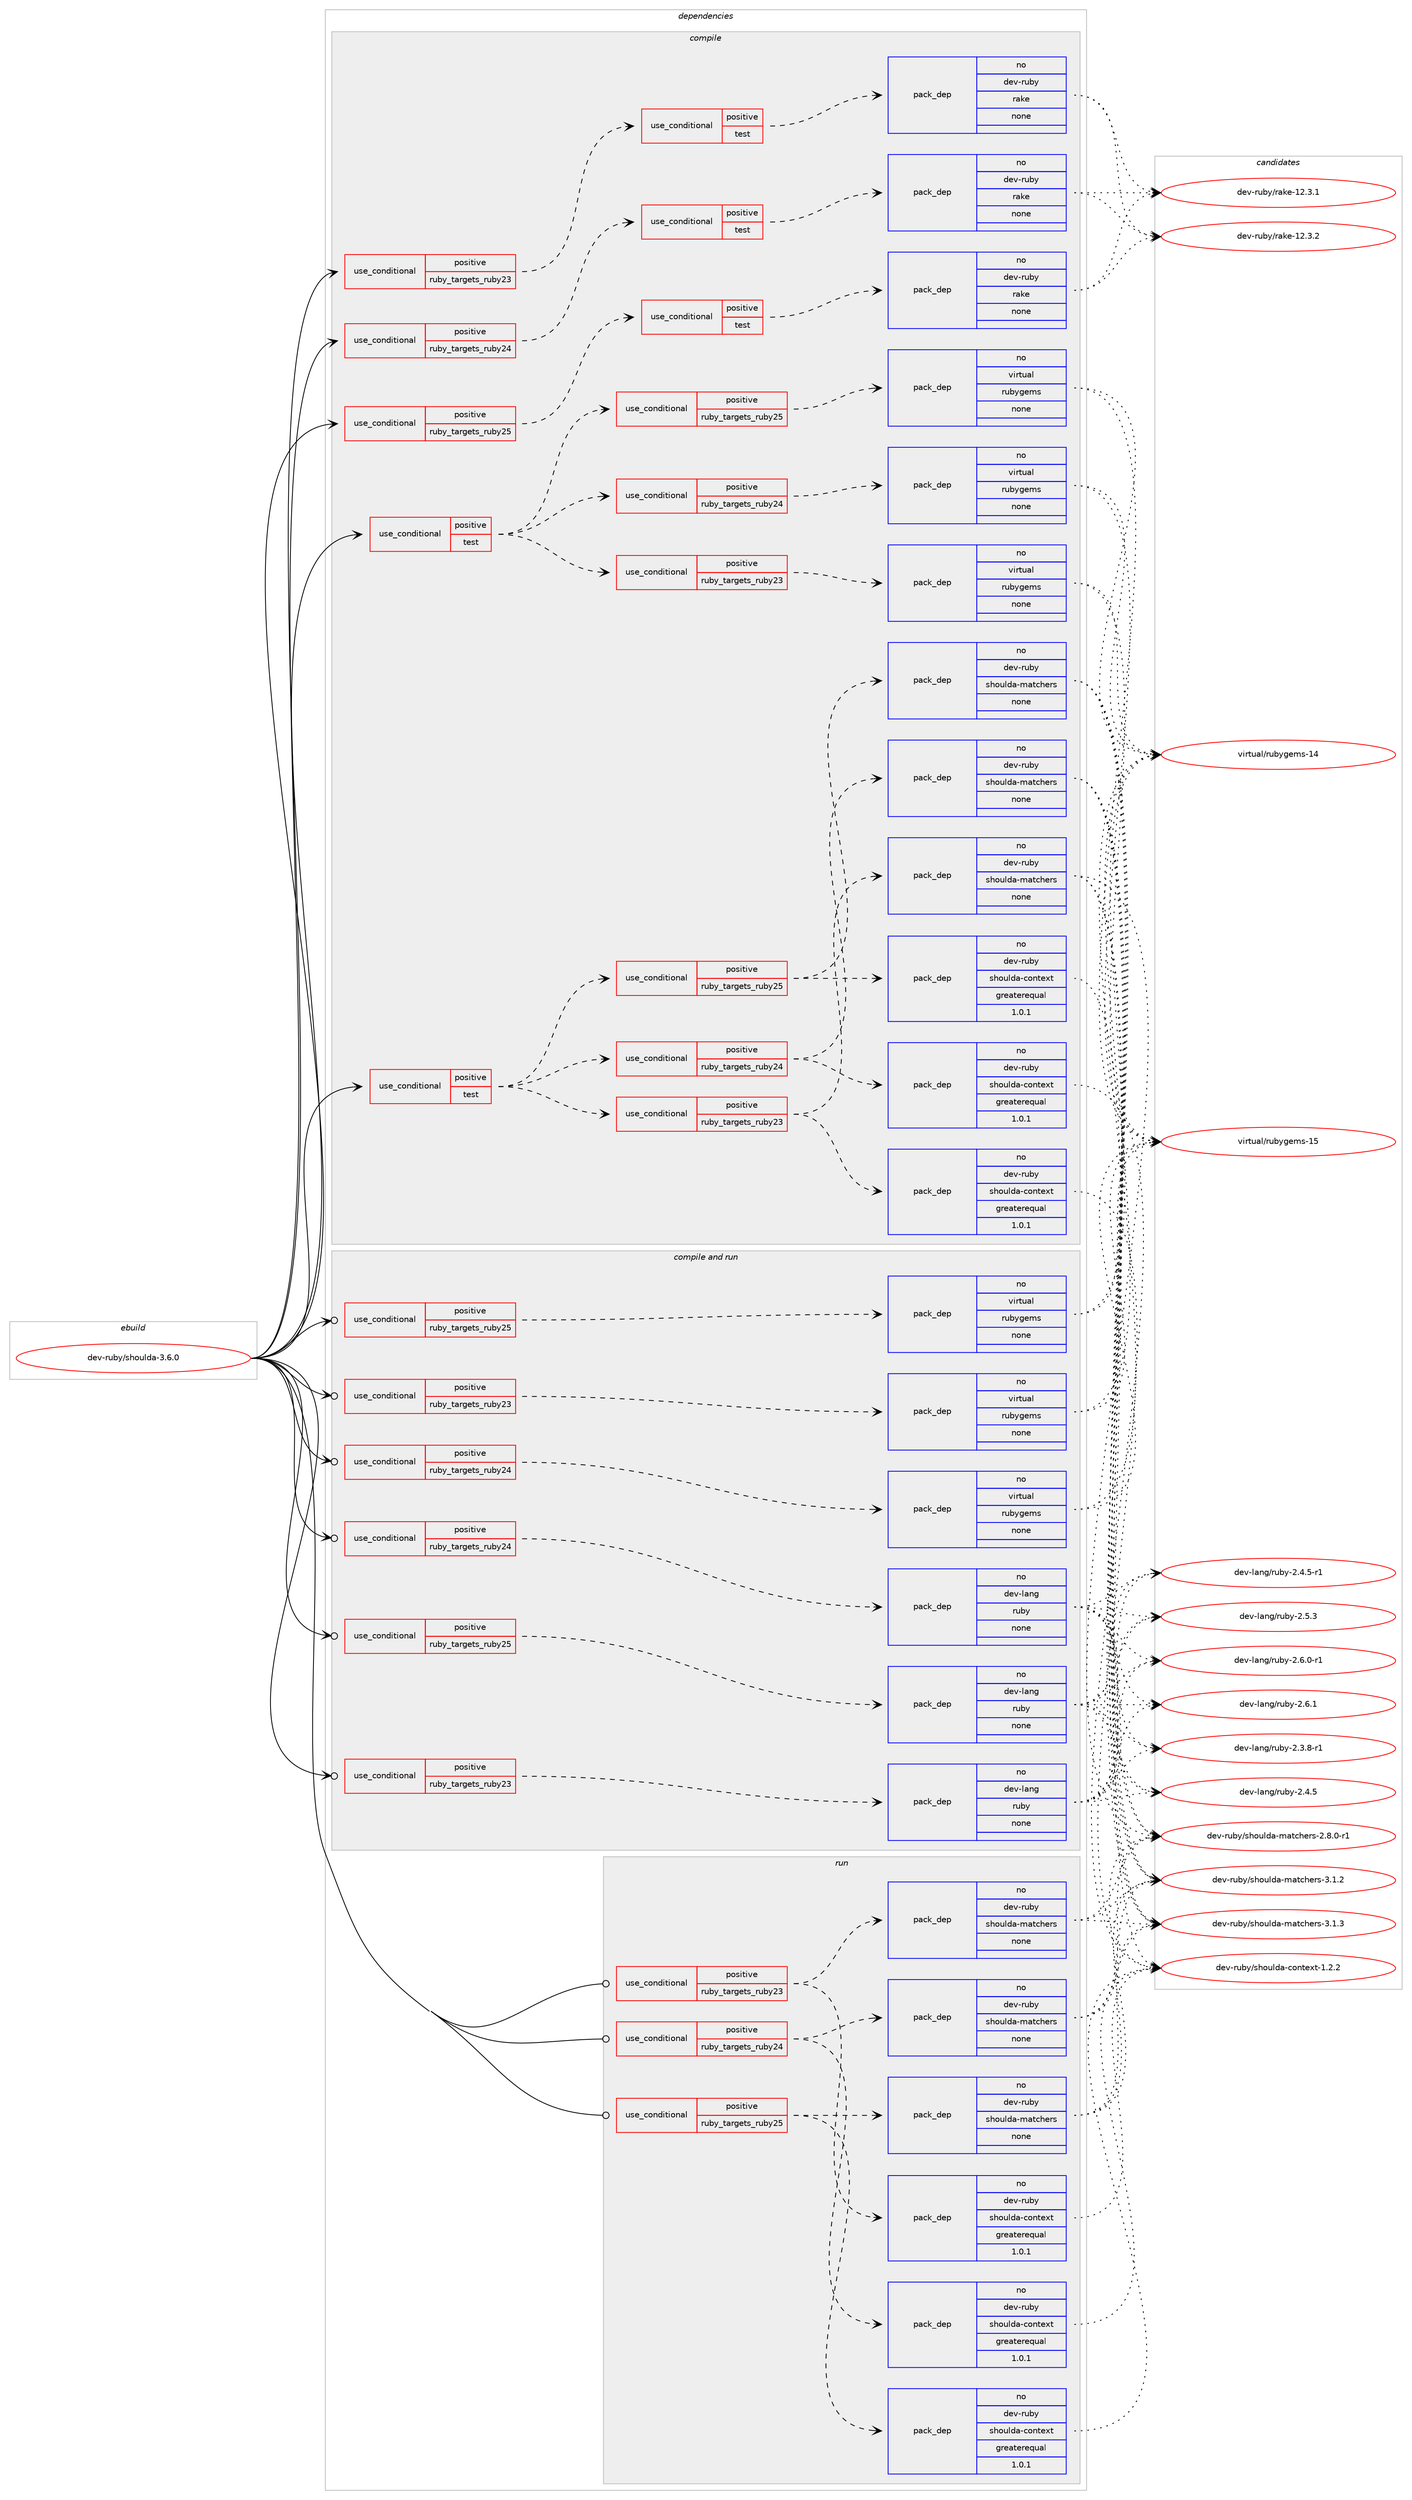 digraph prolog {

# *************
# Graph options
# *************

newrank=true;
concentrate=true;
compound=true;
graph [rankdir=LR,fontname=Helvetica,fontsize=10,ranksep=1.5];#, ranksep=2.5, nodesep=0.2];
edge  [arrowhead=vee];
node  [fontname=Helvetica,fontsize=10];

# **********
# The ebuild
# **********

subgraph cluster_leftcol {
color=gray;
rank=same;
label=<<i>ebuild</i>>;
id [label="dev-ruby/shoulda-3.6.0", color=red, width=4, href="../dev-ruby/shoulda-3.6.0.svg"];
}

# ****************
# The dependencies
# ****************

subgraph cluster_midcol {
color=gray;
label=<<i>dependencies</i>>;
subgraph cluster_compile {
fillcolor="#eeeeee";
style=filled;
label=<<i>compile</i>>;
subgraph cond417995 {
dependency1529028 [label=<<TABLE BORDER="0" CELLBORDER="1" CELLSPACING="0" CELLPADDING="4"><TR><TD ROWSPAN="3" CELLPADDING="10">use_conditional</TD></TR><TR><TD>positive</TD></TR><TR><TD>ruby_targets_ruby23</TD></TR></TABLE>>, shape=none, color=red];
subgraph cond417996 {
dependency1529029 [label=<<TABLE BORDER="0" CELLBORDER="1" CELLSPACING="0" CELLPADDING="4"><TR><TD ROWSPAN="3" CELLPADDING="10">use_conditional</TD></TR><TR><TD>positive</TD></TR><TR><TD>test</TD></TR></TABLE>>, shape=none, color=red];
subgraph pack1087526 {
dependency1529030 [label=<<TABLE BORDER="0" CELLBORDER="1" CELLSPACING="0" CELLPADDING="4" WIDTH="220"><TR><TD ROWSPAN="6" CELLPADDING="30">pack_dep</TD></TR><TR><TD WIDTH="110">no</TD></TR><TR><TD>dev-ruby</TD></TR><TR><TD>rake</TD></TR><TR><TD>none</TD></TR><TR><TD></TD></TR></TABLE>>, shape=none, color=blue];
}
dependency1529029:e -> dependency1529030:w [weight=20,style="dashed",arrowhead="vee"];
}
dependency1529028:e -> dependency1529029:w [weight=20,style="dashed",arrowhead="vee"];
}
id:e -> dependency1529028:w [weight=20,style="solid",arrowhead="vee"];
subgraph cond417997 {
dependency1529031 [label=<<TABLE BORDER="0" CELLBORDER="1" CELLSPACING="0" CELLPADDING="4"><TR><TD ROWSPAN="3" CELLPADDING="10">use_conditional</TD></TR><TR><TD>positive</TD></TR><TR><TD>ruby_targets_ruby24</TD></TR></TABLE>>, shape=none, color=red];
subgraph cond417998 {
dependency1529032 [label=<<TABLE BORDER="0" CELLBORDER="1" CELLSPACING="0" CELLPADDING="4"><TR><TD ROWSPAN="3" CELLPADDING="10">use_conditional</TD></TR><TR><TD>positive</TD></TR><TR><TD>test</TD></TR></TABLE>>, shape=none, color=red];
subgraph pack1087527 {
dependency1529033 [label=<<TABLE BORDER="0" CELLBORDER="1" CELLSPACING="0" CELLPADDING="4" WIDTH="220"><TR><TD ROWSPAN="6" CELLPADDING="30">pack_dep</TD></TR><TR><TD WIDTH="110">no</TD></TR><TR><TD>dev-ruby</TD></TR><TR><TD>rake</TD></TR><TR><TD>none</TD></TR><TR><TD></TD></TR></TABLE>>, shape=none, color=blue];
}
dependency1529032:e -> dependency1529033:w [weight=20,style="dashed",arrowhead="vee"];
}
dependency1529031:e -> dependency1529032:w [weight=20,style="dashed",arrowhead="vee"];
}
id:e -> dependency1529031:w [weight=20,style="solid",arrowhead="vee"];
subgraph cond417999 {
dependency1529034 [label=<<TABLE BORDER="0" CELLBORDER="1" CELLSPACING="0" CELLPADDING="4"><TR><TD ROWSPAN="3" CELLPADDING="10">use_conditional</TD></TR><TR><TD>positive</TD></TR><TR><TD>ruby_targets_ruby25</TD></TR></TABLE>>, shape=none, color=red];
subgraph cond418000 {
dependency1529035 [label=<<TABLE BORDER="0" CELLBORDER="1" CELLSPACING="0" CELLPADDING="4"><TR><TD ROWSPAN="3" CELLPADDING="10">use_conditional</TD></TR><TR><TD>positive</TD></TR><TR><TD>test</TD></TR></TABLE>>, shape=none, color=red];
subgraph pack1087528 {
dependency1529036 [label=<<TABLE BORDER="0" CELLBORDER="1" CELLSPACING="0" CELLPADDING="4" WIDTH="220"><TR><TD ROWSPAN="6" CELLPADDING="30">pack_dep</TD></TR><TR><TD WIDTH="110">no</TD></TR><TR><TD>dev-ruby</TD></TR><TR><TD>rake</TD></TR><TR><TD>none</TD></TR><TR><TD></TD></TR></TABLE>>, shape=none, color=blue];
}
dependency1529035:e -> dependency1529036:w [weight=20,style="dashed",arrowhead="vee"];
}
dependency1529034:e -> dependency1529035:w [weight=20,style="dashed",arrowhead="vee"];
}
id:e -> dependency1529034:w [weight=20,style="solid",arrowhead="vee"];
subgraph cond418001 {
dependency1529037 [label=<<TABLE BORDER="0" CELLBORDER="1" CELLSPACING="0" CELLPADDING="4"><TR><TD ROWSPAN="3" CELLPADDING="10">use_conditional</TD></TR><TR><TD>positive</TD></TR><TR><TD>test</TD></TR></TABLE>>, shape=none, color=red];
subgraph cond418002 {
dependency1529038 [label=<<TABLE BORDER="0" CELLBORDER="1" CELLSPACING="0" CELLPADDING="4"><TR><TD ROWSPAN="3" CELLPADDING="10">use_conditional</TD></TR><TR><TD>positive</TD></TR><TR><TD>ruby_targets_ruby23</TD></TR></TABLE>>, shape=none, color=red];
subgraph pack1087529 {
dependency1529039 [label=<<TABLE BORDER="0" CELLBORDER="1" CELLSPACING="0" CELLPADDING="4" WIDTH="220"><TR><TD ROWSPAN="6" CELLPADDING="30">pack_dep</TD></TR><TR><TD WIDTH="110">no</TD></TR><TR><TD>dev-ruby</TD></TR><TR><TD>shoulda-context</TD></TR><TR><TD>greaterequal</TD></TR><TR><TD>1.0.1</TD></TR></TABLE>>, shape=none, color=blue];
}
dependency1529038:e -> dependency1529039:w [weight=20,style="dashed",arrowhead="vee"];
subgraph pack1087530 {
dependency1529040 [label=<<TABLE BORDER="0" CELLBORDER="1" CELLSPACING="0" CELLPADDING="4" WIDTH="220"><TR><TD ROWSPAN="6" CELLPADDING="30">pack_dep</TD></TR><TR><TD WIDTH="110">no</TD></TR><TR><TD>dev-ruby</TD></TR><TR><TD>shoulda-matchers</TD></TR><TR><TD>none</TD></TR><TR><TD></TD></TR></TABLE>>, shape=none, color=blue];
}
dependency1529038:e -> dependency1529040:w [weight=20,style="dashed",arrowhead="vee"];
}
dependency1529037:e -> dependency1529038:w [weight=20,style="dashed",arrowhead="vee"];
subgraph cond418003 {
dependency1529041 [label=<<TABLE BORDER="0" CELLBORDER="1" CELLSPACING="0" CELLPADDING="4"><TR><TD ROWSPAN="3" CELLPADDING="10">use_conditional</TD></TR><TR><TD>positive</TD></TR><TR><TD>ruby_targets_ruby24</TD></TR></TABLE>>, shape=none, color=red];
subgraph pack1087531 {
dependency1529042 [label=<<TABLE BORDER="0" CELLBORDER="1" CELLSPACING="0" CELLPADDING="4" WIDTH="220"><TR><TD ROWSPAN="6" CELLPADDING="30">pack_dep</TD></TR><TR><TD WIDTH="110">no</TD></TR><TR><TD>dev-ruby</TD></TR><TR><TD>shoulda-context</TD></TR><TR><TD>greaterequal</TD></TR><TR><TD>1.0.1</TD></TR></TABLE>>, shape=none, color=blue];
}
dependency1529041:e -> dependency1529042:w [weight=20,style="dashed",arrowhead="vee"];
subgraph pack1087532 {
dependency1529043 [label=<<TABLE BORDER="0" CELLBORDER="1" CELLSPACING="0" CELLPADDING="4" WIDTH="220"><TR><TD ROWSPAN="6" CELLPADDING="30">pack_dep</TD></TR><TR><TD WIDTH="110">no</TD></TR><TR><TD>dev-ruby</TD></TR><TR><TD>shoulda-matchers</TD></TR><TR><TD>none</TD></TR><TR><TD></TD></TR></TABLE>>, shape=none, color=blue];
}
dependency1529041:e -> dependency1529043:w [weight=20,style="dashed",arrowhead="vee"];
}
dependency1529037:e -> dependency1529041:w [weight=20,style="dashed",arrowhead="vee"];
subgraph cond418004 {
dependency1529044 [label=<<TABLE BORDER="0" CELLBORDER="1" CELLSPACING="0" CELLPADDING="4"><TR><TD ROWSPAN="3" CELLPADDING="10">use_conditional</TD></TR><TR><TD>positive</TD></TR><TR><TD>ruby_targets_ruby25</TD></TR></TABLE>>, shape=none, color=red];
subgraph pack1087533 {
dependency1529045 [label=<<TABLE BORDER="0" CELLBORDER="1" CELLSPACING="0" CELLPADDING="4" WIDTH="220"><TR><TD ROWSPAN="6" CELLPADDING="30">pack_dep</TD></TR><TR><TD WIDTH="110">no</TD></TR><TR><TD>dev-ruby</TD></TR><TR><TD>shoulda-context</TD></TR><TR><TD>greaterequal</TD></TR><TR><TD>1.0.1</TD></TR></TABLE>>, shape=none, color=blue];
}
dependency1529044:e -> dependency1529045:w [weight=20,style="dashed",arrowhead="vee"];
subgraph pack1087534 {
dependency1529046 [label=<<TABLE BORDER="0" CELLBORDER="1" CELLSPACING="0" CELLPADDING="4" WIDTH="220"><TR><TD ROWSPAN="6" CELLPADDING="30">pack_dep</TD></TR><TR><TD WIDTH="110">no</TD></TR><TR><TD>dev-ruby</TD></TR><TR><TD>shoulda-matchers</TD></TR><TR><TD>none</TD></TR><TR><TD></TD></TR></TABLE>>, shape=none, color=blue];
}
dependency1529044:e -> dependency1529046:w [weight=20,style="dashed",arrowhead="vee"];
}
dependency1529037:e -> dependency1529044:w [weight=20,style="dashed",arrowhead="vee"];
}
id:e -> dependency1529037:w [weight=20,style="solid",arrowhead="vee"];
subgraph cond418005 {
dependency1529047 [label=<<TABLE BORDER="0" CELLBORDER="1" CELLSPACING="0" CELLPADDING="4"><TR><TD ROWSPAN="3" CELLPADDING="10">use_conditional</TD></TR><TR><TD>positive</TD></TR><TR><TD>test</TD></TR></TABLE>>, shape=none, color=red];
subgraph cond418006 {
dependency1529048 [label=<<TABLE BORDER="0" CELLBORDER="1" CELLSPACING="0" CELLPADDING="4"><TR><TD ROWSPAN="3" CELLPADDING="10">use_conditional</TD></TR><TR><TD>positive</TD></TR><TR><TD>ruby_targets_ruby23</TD></TR></TABLE>>, shape=none, color=red];
subgraph pack1087535 {
dependency1529049 [label=<<TABLE BORDER="0" CELLBORDER="1" CELLSPACING="0" CELLPADDING="4" WIDTH="220"><TR><TD ROWSPAN="6" CELLPADDING="30">pack_dep</TD></TR><TR><TD WIDTH="110">no</TD></TR><TR><TD>virtual</TD></TR><TR><TD>rubygems</TD></TR><TR><TD>none</TD></TR><TR><TD></TD></TR></TABLE>>, shape=none, color=blue];
}
dependency1529048:e -> dependency1529049:w [weight=20,style="dashed",arrowhead="vee"];
}
dependency1529047:e -> dependency1529048:w [weight=20,style="dashed",arrowhead="vee"];
subgraph cond418007 {
dependency1529050 [label=<<TABLE BORDER="0" CELLBORDER="1" CELLSPACING="0" CELLPADDING="4"><TR><TD ROWSPAN="3" CELLPADDING="10">use_conditional</TD></TR><TR><TD>positive</TD></TR><TR><TD>ruby_targets_ruby24</TD></TR></TABLE>>, shape=none, color=red];
subgraph pack1087536 {
dependency1529051 [label=<<TABLE BORDER="0" CELLBORDER="1" CELLSPACING="0" CELLPADDING="4" WIDTH="220"><TR><TD ROWSPAN="6" CELLPADDING="30">pack_dep</TD></TR><TR><TD WIDTH="110">no</TD></TR><TR><TD>virtual</TD></TR><TR><TD>rubygems</TD></TR><TR><TD>none</TD></TR><TR><TD></TD></TR></TABLE>>, shape=none, color=blue];
}
dependency1529050:e -> dependency1529051:w [weight=20,style="dashed",arrowhead="vee"];
}
dependency1529047:e -> dependency1529050:w [weight=20,style="dashed",arrowhead="vee"];
subgraph cond418008 {
dependency1529052 [label=<<TABLE BORDER="0" CELLBORDER="1" CELLSPACING="0" CELLPADDING="4"><TR><TD ROWSPAN="3" CELLPADDING="10">use_conditional</TD></TR><TR><TD>positive</TD></TR><TR><TD>ruby_targets_ruby25</TD></TR></TABLE>>, shape=none, color=red];
subgraph pack1087537 {
dependency1529053 [label=<<TABLE BORDER="0" CELLBORDER="1" CELLSPACING="0" CELLPADDING="4" WIDTH="220"><TR><TD ROWSPAN="6" CELLPADDING="30">pack_dep</TD></TR><TR><TD WIDTH="110">no</TD></TR><TR><TD>virtual</TD></TR><TR><TD>rubygems</TD></TR><TR><TD>none</TD></TR><TR><TD></TD></TR></TABLE>>, shape=none, color=blue];
}
dependency1529052:e -> dependency1529053:w [weight=20,style="dashed",arrowhead="vee"];
}
dependency1529047:e -> dependency1529052:w [weight=20,style="dashed",arrowhead="vee"];
}
id:e -> dependency1529047:w [weight=20,style="solid",arrowhead="vee"];
}
subgraph cluster_compileandrun {
fillcolor="#eeeeee";
style=filled;
label=<<i>compile and run</i>>;
subgraph cond418009 {
dependency1529054 [label=<<TABLE BORDER="0" CELLBORDER="1" CELLSPACING="0" CELLPADDING="4"><TR><TD ROWSPAN="3" CELLPADDING="10">use_conditional</TD></TR><TR><TD>positive</TD></TR><TR><TD>ruby_targets_ruby23</TD></TR></TABLE>>, shape=none, color=red];
subgraph pack1087538 {
dependency1529055 [label=<<TABLE BORDER="0" CELLBORDER="1" CELLSPACING="0" CELLPADDING="4" WIDTH="220"><TR><TD ROWSPAN="6" CELLPADDING="30">pack_dep</TD></TR><TR><TD WIDTH="110">no</TD></TR><TR><TD>dev-lang</TD></TR><TR><TD>ruby</TD></TR><TR><TD>none</TD></TR><TR><TD></TD></TR></TABLE>>, shape=none, color=blue];
}
dependency1529054:e -> dependency1529055:w [weight=20,style="dashed",arrowhead="vee"];
}
id:e -> dependency1529054:w [weight=20,style="solid",arrowhead="odotvee"];
subgraph cond418010 {
dependency1529056 [label=<<TABLE BORDER="0" CELLBORDER="1" CELLSPACING="0" CELLPADDING="4"><TR><TD ROWSPAN="3" CELLPADDING="10">use_conditional</TD></TR><TR><TD>positive</TD></TR><TR><TD>ruby_targets_ruby23</TD></TR></TABLE>>, shape=none, color=red];
subgraph pack1087539 {
dependency1529057 [label=<<TABLE BORDER="0" CELLBORDER="1" CELLSPACING="0" CELLPADDING="4" WIDTH="220"><TR><TD ROWSPAN="6" CELLPADDING="30">pack_dep</TD></TR><TR><TD WIDTH="110">no</TD></TR><TR><TD>virtual</TD></TR><TR><TD>rubygems</TD></TR><TR><TD>none</TD></TR><TR><TD></TD></TR></TABLE>>, shape=none, color=blue];
}
dependency1529056:e -> dependency1529057:w [weight=20,style="dashed",arrowhead="vee"];
}
id:e -> dependency1529056:w [weight=20,style="solid",arrowhead="odotvee"];
subgraph cond418011 {
dependency1529058 [label=<<TABLE BORDER="0" CELLBORDER="1" CELLSPACING="0" CELLPADDING="4"><TR><TD ROWSPAN="3" CELLPADDING="10">use_conditional</TD></TR><TR><TD>positive</TD></TR><TR><TD>ruby_targets_ruby24</TD></TR></TABLE>>, shape=none, color=red];
subgraph pack1087540 {
dependency1529059 [label=<<TABLE BORDER="0" CELLBORDER="1" CELLSPACING="0" CELLPADDING="4" WIDTH="220"><TR><TD ROWSPAN="6" CELLPADDING="30">pack_dep</TD></TR><TR><TD WIDTH="110">no</TD></TR><TR><TD>dev-lang</TD></TR><TR><TD>ruby</TD></TR><TR><TD>none</TD></TR><TR><TD></TD></TR></TABLE>>, shape=none, color=blue];
}
dependency1529058:e -> dependency1529059:w [weight=20,style="dashed",arrowhead="vee"];
}
id:e -> dependency1529058:w [weight=20,style="solid",arrowhead="odotvee"];
subgraph cond418012 {
dependency1529060 [label=<<TABLE BORDER="0" CELLBORDER="1" CELLSPACING="0" CELLPADDING="4"><TR><TD ROWSPAN="3" CELLPADDING="10">use_conditional</TD></TR><TR><TD>positive</TD></TR><TR><TD>ruby_targets_ruby24</TD></TR></TABLE>>, shape=none, color=red];
subgraph pack1087541 {
dependency1529061 [label=<<TABLE BORDER="0" CELLBORDER="1" CELLSPACING="0" CELLPADDING="4" WIDTH="220"><TR><TD ROWSPAN="6" CELLPADDING="30">pack_dep</TD></TR><TR><TD WIDTH="110">no</TD></TR><TR><TD>virtual</TD></TR><TR><TD>rubygems</TD></TR><TR><TD>none</TD></TR><TR><TD></TD></TR></TABLE>>, shape=none, color=blue];
}
dependency1529060:e -> dependency1529061:w [weight=20,style="dashed",arrowhead="vee"];
}
id:e -> dependency1529060:w [weight=20,style="solid",arrowhead="odotvee"];
subgraph cond418013 {
dependency1529062 [label=<<TABLE BORDER="0" CELLBORDER="1" CELLSPACING="0" CELLPADDING="4"><TR><TD ROWSPAN="3" CELLPADDING="10">use_conditional</TD></TR><TR><TD>positive</TD></TR><TR><TD>ruby_targets_ruby25</TD></TR></TABLE>>, shape=none, color=red];
subgraph pack1087542 {
dependency1529063 [label=<<TABLE BORDER="0" CELLBORDER="1" CELLSPACING="0" CELLPADDING="4" WIDTH="220"><TR><TD ROWSPAN="6" CELLPADDING="30">pack_dep</TD></TR><TR><TD WIDTH="110">no</TD></TR><TR><TD>dev-lang</TD></TR><TR><TD>ruby</TD></TR><TR><TD>none</TD></TR><TR><TD></TD></TR></TABLE>>, shape=none, color=blue];
}
dependency1529062:e -> dependency1529063:w [weight=20,style="dashed",arrowhead="vee"];
}
id:e -> dependency1529062:w [weight=20,style="solid",arrowhead="odotvee"];
subgraph cond418014 {
dependency1529064 [label=<<TABLE BORDER="0" CELLBORDER="1" CELLSPACING="0" CELLPADDING="4"><TR><TD ROWSPAN="3" CELLPADDING="10">use_conditional</TD></TR><TR><TD>positive</TD></TR><TR><TD>ruby_targets_ruby25</TD></TR></TABLE>>, shape=none, color=red];
subgraph pack1087543 {
dependency1529065 [label=<<TABLE BORDER="0" CELLBORDER="1" CELLSPACING="0" CELLPADDING="4" WIDTH="220"><TR><TD ROWSPAN="6" CELLPADDING="30">pack_dep</TD></TR><TR><TD WIDTH="110">no</TD></TR><TR><TD>virtual</TD></TR><TR><TD>rubygems</TD></TR><TR><TD>none</TD></TR><TR><TD></TD></TR></TABLE>>, shape=none, color=blue];
}
dependency1529064:e -> dependency1529065:w [weight=20,style="dashed",arrowhead="vee"];
}
id:e -> dependency1529064:w [weight=20,style="solid",arrowhead="odotvee"];
}
subgraph cluster_run {
fillcolor="#eeeeee";
style=filled;
label=<<i>run</i>>;
subgraph cond418015 {
dependency1529066 [label=<<TABLE BORDER="0" CELLBORDER="1" CELLSPACING="0" CELLPADDING="4"><TR><TD ROWSPAN="3" CELLPADDING="10">use_conditional</TD></TR><TR><TD>positive</TD></TR><TR><TD>ruby_targets_ruby23</TD></TR></TABLE>>, shape=none, color=red];
subgraph pack1087544 {
dependency1529067 [label=<<TABLE BORDER="0" CELLBORDER="1" CELLSPACING="0" CELLPADDING="4" WIDTH="220"><TR><TD ROWSPAN="6" CELLPADDING="30">pack_dep</TD></TR><TR><TD WIDTH="110">no</TD></TR><TR><TD>dev-ruby</TD></TR><TR><TD>shoulda-context</TD></TR><TR><TD>greaterequal</TD></TR><TR><TD>1.0.1</TD></TR></TABLE>>, shape=none, color=blue];
}
dependency1529066:e -> dependency1529067:w [weight=20,style="dashed",arrowhead="vee"];
subgraph pack1087545 {
dependency1529068 [label=<<TABLE BORDER="0" CELLBORDER="1" CELLSPACING="0" CELLPADDING="4" WIDTH="220"><TR><TD ROWSPAN="6" CELLPADDING="30">pack_dep</TD></TR><TR><TD WIDTH="110">no</TD></TR><TR><TD>dev-ruby</TD></TR><TR><TD>shoulda-matchers</TD></TR><TR><TD>none</TD></TR><TR><TD></TD></TR></TABLE>>, shape=none, color=blue];
}
dependency1529066:e -> dependency1529068:w [weight=20,style="dashed",arrowhead="vee"];
}
id:e -> dependency1529066:w [weight=20,style="solid",arrowhead="odot"];
subgraph cond418016 {
dependency1529069 [label=<<TABLE BORDER="0" CELLBORDER="1" CELLSPACING="0" CELLPADDING="4"><TR><TD ROWSPAN="3" CELLPADDING="10">use_conditional</TD></TR><TR><TD>positive</TD></TR><TR><TD>ruby_targets_ruby24</TD></TR></TABLE>>, shape=none, color=red];
subgraph pack1087546 {
dependency1529070 [label=<<TABLE BORDER="0" CELLBORDER="1" CELLSPACING="0" CELLPADDING="4" WIDTH="220"><TR><TD ROWSPAN="6" CELLPADDING="30">pack_dep</TD></TR><TR><TD WIDTH="110">no</TD></TR><TR><TD>dev-ruby</TD></TR><TR><TD>shoulda-context</TD></TR><TR><TD>greaterequal</TD></TR><TR><TD>1.0.1</TD></TR></TABLE>>, shape=none, color=blue];
}
dependency1529069:e -> dependency1529070:w [weight=20,style="dashed",arrowhead="vee"];
subgraph pack1087547 {
dependency1529071 [label=<<TABLE BORDER="0" CELLBORDER="1" CELLSPACING="0" CELLPADDING="4" WIDTH="220"><TR><TD ROWSPAN="6" CELLPADDING="30">pack_dep</TD></TR><TR><TD WIDTH="110">no</TD></TR><TR><TD>dev-ruby</TD></TR><TR><TD>shoulda-matchers</TD></TR><TR><TD>none</TD></TR><TR><TD></TD></TR></TABLE>>, shape=none, color=blue];
}
dependency1529069:e -> dependency1529071:w [weight=20,style="dashed",arrowhead="vee"];
}
id:e -> dependency1529069:w [weight=20,style="solid",arrowhead="odot"];
subgraph cond418017 {
dependency1529072 [label=<<TABLE BORDER="0" CELLBORDER="1" CELLSPACING="0" CELLPADDING="4"><TR><TD ROWSPAN="3" CELLPADDING="10">use_conditional</TD></TR><TR><TD>positive</TD></TR><TR><TD>ruby_targets_ruby25</TD></TR></TABLE>>, shape=none, color=red];
subgraph pack1087548 {
dependency1529073 [label=<<TABLE BORDER="0" CELLBORDER="1" CELLSPACING="0" CELLPADDING="4" WIDTH="220"><TR><TD ROWSPAN="6" CELLPADDING="30">pack_dep</TD></TR><TR><TD WIDTH="110">no</TD></TR><TR><TD>dev-ruby</TD></TR><TR><TD>shoulda-context</TD></TR><TR><TD>greaterequal</TD></TR><TR><TD>1.0.1</TD></TR></TABLE>>, shape=none, color=blue];
}
dependency1529072:e -> dependency1529073:w [weight=20,style="dashed",arrowhead="vee"];
subgraph pack1087549 {
dependency1529074 [label=<<TABLE BORDER="0" CELLBORDER="1" CELLSPACING="0" CELLPADDING="4" WIDTH="220"><TR><TD ROWSPAN="6" CELLPADDING="30">pack_dep</TD></TR><TR><TD WIDTH="110">no</TD></TR><TR><TD>dev-ruby</TD></TR><TR><TD>shoulda-matchers</TD></TR><TR><TD>none</TD></TR><TR><TD></TD></TR></TABLE>>, shape=none, color=blue];
}
dependency1529072:e -> dependency1529074:w [weight=20,style="dashed",arrowhead="vee"];
}
id:e -> dependency1529072:w [weight=20,style="solid",arrowhead="odot"];
}
}

# **************
# The candidates
# **************

subgraph cluster_choices {
rank=same;
color=gray;
label=<<i>candidates</i>>;

subgraph choice1087526 {
color=black;
nodesep=1;
choice1001011184511411798121471149710710145495046514649 [label="dev-ruby/rake-12.3.1", color=red, width=4,href="../dev-ruby/rake-12.3.1.svg"];
choice1001011184511411798121471149710710145495046514650 [label="dev-ruby/rake-12.3.2", color=red, width=4,href="../dev-ruby/rake-12.3.2.svg"];
dependency1529030:e -> choice1001011184511411798121471149710710145495046514649:w [style=dotted,weight="100"];
dependency1529030:e -> choice1001011184511411798121471149710710145495046514650:w [style=dotted,weight="100"];
}
subgraph choice1087527 {
color=black;
nodesep=1;
choice1001011184511411798121471149710710145495046514649 [label="dev-ruby/rake-12.3.1", color=red, width=4,href="../dev-ruby/rake-12.3.1.svg"];
choice1001011184511411798121471149710710145495046514650 [label="dev-ruby/rake-12.3.2", color=red, width=4,href="../dev-ruby/rake-12.3.2.svg"];
dependency1529033:e -> choice1001011184511411798121471149710710145495046514649:w [style=dotted,weight="100"];
dependency1529033:e -> choice1001011184511411798121471149710710145495046514650:w [style=dotted,weight="100"];
}
subgraph choice1087528 {
color=black;
nodesep=1;
choice1001011184511411798121471149710710145495046514649 [label="dev-ruby/rake-12.3.1", color=red, width=4,href="../dev-ruby/rake-12.3.1.svg"];
choice1001011184511411798121471149710710145495046514650 [label="dev-ruby/rake-12.3.2", color=red, width=4,href="../dev-ruby/rake-12.3.2.svg"];
dependency1529036:e -> choice1001011184511411798121471149710710145495046514649:w [style=dotted,weight="100"];
dependency1529036:e -> choice1001011184511411798121471149710710145495046514650:w [style=dotted,weight="100"];
}
subgraph choice1087529 {
color=black;
nodesep=1;
choice100101118451141179812147115104111117108100974599111110116101120116454946504650 [label="dev-ruby/shoulda-context-1.2.2", color=red, width=4,href="../dev-ruby/shoulda-context-1.2.2.svg"];
dependency1529039:e -> choice100101118451141179812147115104111117108100974599111110116101120116454946504650:w [style=dotted,weight="100"];
}
subgraph choice1087530 {
color=black;
nodesep=1;
choice100101118451141179812147115104111117108100974510997116991041011141154550465646484511449 [label="dev-ruby/shoulda-matchers-2.8.0-r1", color=red, width=4,href="../dev-ruby/shoulda-matchers-2.8.0-r1.svg"];
choice10010111845114117981214711510411111710810097451099711699104101114115455146494650 [label="dev-ruby/shoulda-matchers-3.1.2", color=red, width=4,href="../dev-ruby/shoulda-matchers-3.1.2.svg"];
choice10010111845114117981214711510411111710810097451099711699104101114115455146494651 [label="dev-ruby/shoulda-matchers-3.1.3", color=red, width=4,href="../dev-ruby/shoulda-matchers-3.1.3.svg"];
dependency1529040:e -> choice100101118451141179812147115104111117108100974510997116991041011141154550465646484511449:w [style=dotted,weight="100"];
dependency1529040:e -> choice10010111845114117981214711510411111710810097451099711699104101114115455146494650:w [style=dotted,weight="100"];
dependency1529040:e -> choice10010111845114117981214711510411111710810097451099711699104101114115455146494651:w [style=dotted,weight="100"];
}
subgraph choice1087531 {
color=black;
nodesep=1;
choice100101118451141179812147115104111117108100974599111110116101120116454946504650 [label="dev-ruby/shoulda-context-1.2.2", color=red, width=4,href="../dev-ruby/shoulda-context-1.2.2.svg"];
dependency1529042:e -> choice100101118451141179812147115104111117108100974599111110116101120116454946504650:w [style=dotted,weight="100"];
}
subgraph choice1087532 {
color=black;
nodesep=1;
choice100101118451141179812147115104111117108100974510997116991041011141154550465646484511449 [label="dev-ruby/shoulda-matchers-2.8.0-r1", color=red, width=4,href="../dev-ruby/shoulda-matchers-2.8.0-r1.svg"];
choice10010111845114117981214711510411111710810097451099711699104101114115455146494650 [label="dev-ruby/shoulda-matchers-3.1.2", color=red, width=4,href="../dev-ruby/shoulda-matchers-3.1.2.svg"];
choice10010111845114117981214711510411111710810097451099711699104101114115455146494651 [label="dev-ruby/shoulda-matchers-3.1.3", color=red, width=4,href="../dev-ruby/shoulda-matchers-3.1.3.svg"];
dependency1529043:e -> choice100101118451141179812147115104111117108100974510997116991041011141154550465646484511449:w [style=dotted,weight="100"];
dependency1529043:e -> choice10010111845114117981214711510411111710810097451099711699104101114115455146494650:w [style=dotted,weight="100"];
dependency1529043:e -> choice10010111845114117981214711510411111710810097451099711699104101114115455146494651:w [style=dotted,weight="100"];
}
subgraph choice1087533 {
color=black;
nodesep=1;
choice100101118451141179812147115104111117108100974599111110116101120116454946504650 [label="dev-ruby/shoulda-context-1.2.2", color=red, width=4,href="../dev-ruby/shoulda-context-1.2.2.svg"];
dependency1529045:e -> choice100101118451141179812147115104111117108100974599111110116101120116454946504650:w [style=dotted,weight="100"];
}
subgraph choice1087534 {
color=black;
nodesep=1;
choice100101118451141179812147115104111117108100974510997116991041011141154550465646484511449 [label="dev-ruby/shoulda-matchers-2.8.0-r1", color=red, width=4,href="../dev-ruby/shoulda-matchers-2.8.0-r1.svg"];
choice10010111845114117981214711510411111710810097451099711699104101114115455146494650 [label="dev-ruby/shoulda-matchers-3.1.2", color=red, width=4,href="../dev-ruby/shoulda-matchers-3.1.2.svg"];
choice10010111845114117981214711510411111710810097451099711699104101114115455146494651 [label="dev-ruby/shoulda-matchers-3.1.3", color=red, width=4,href="../dev-ruby/shoulda-matchers-3.1.3.svg"];
dependency1529046:e -> choice100101118451141179812147115104111117108100974510997116991041011141154550465646484511449:w [style=dotted,weight="100"];
dependency1529046:e -> choice10010111845114117981214711510411111710810097451099711699104101114115455146494650:w [style=dotted,weight="100"];
dependency1529046:e -> choice10010111845114117981214711510411111710810097451099711699104101114115455146494651:w [style=dotted,weight="100"];
}
subgraph choice1087535 {
color=black;
nodesep=1;
choice118105114116117971084711411798121103101109115454952 [label="virtual/rubygems-14", color=red, width=4,href="../virtual/rubygems-14.svg"];
choice118105114116117971084711411798121103101109115454953 [label="virtual/rubygems-15", color=red, width=4,href="../virtual/rubygems-15.svg"];
dependency1529049:e -> choice118105114116117971084711411798121103101109115454952:w [style=dotted,weight="100"];
dependency1529049:e -> choice118105114116117971084711411798121103101109115454953:w [style=dotted,weight="100"];
}
subgraph choice1087536 {
color=black;
nodesep=1;
choice118105114116117971084711411798121103101109115454952 [label="virtual/rubygems-14", color=red, width=4,href="../virtual/rubygems-14.svg"];
choice118105114116117971084711411798121103101109115454953 [label="virtual/rubygems-15", color=red, width=4,href="../virtual/rubygems-15.svg"];
dependency1529051:e -> choice118105114116117971084711411798121103101109115454952:w [style=dotted,weight="100"];
dependency1529051:e -> choice118105114116117971084711411798121103101109115454953:w [style=dotted,weight="100"];
}
subgraph choice1087537 {
color=black;
nodesep=1;
choice118105114116117971084711411798121103101109115454952 [label="virtual/rubygems-14", color=red, width=4,href="../virtual/rubygems-14.svg"];
choice118105114116117971084711411798121103101109115454953 [label="virtual/rubygems-15", color=red, width=4,href="../virtual/rubygems-15.svg"];
dependency1529053:e -> choice118105114116117971084711411798121103101109115454952:w [style=dotted,weight="100"];
dependency1529053:e -> choice118105114116117971084711411798121103101109115454953:w [style=dotted,weight="100"];
}
subgraph choice1087538 {
color=black;
nodesep=1;
choice100101118451089711010347114117981214550465146564511449 [label="dev-lang/ruby-2.3.8-r1", color=red, width=4,href="../dev-lang/ruby-2.3.8-r1.svg"];
choice10010111845108971101034711411798121455046524653 [label="dev-lang/ruby-2.4.5", color=red, width=4,href="../dev-lang/ruby-2.4.5.svg"];
choice100101118451089711010347114117981214550465246534511449 [label="dev-lang/ruby-2.4.5-r1", color=red, width=4,href="../dev-lang/ruby-2.4.5-r1.svg"];
choice10010111845108971101034711411798121455046534651 [label="dev-lang/ruby-2.5.3", color=red, width=4,href="../dev-lang/ruby-2.5.3.svg"];
choice100101118451089711010347114117981214550465446484511449 [label="dev-lang/ruby-2.6.0-r1", color=red, width=4,href="../dev-lang/ruby-2.6.0-r1.svg"];
choice10010111845108971101034711411798121455046544649 [label="dev-lang/ruby-2.6.1", color=red, width=4,href="../dev-lang/ruby-2.6.1.svg"];
dependency1529055:e -> choice100101118451089711010347114117981214550465146564511449:w [style=dotted,weight="100"];
dependency1529055:e -> choice10010111845108971101034711411798121455046524653:w [style=dotted,weight="100"];
dependency1529055:e -> choice100101118451089711010347114117981214550465246534511449:w [style=dotted,weight="100"];
dependency1529055:e -> choice10010111845108971101034711411798121455046534651:w [style=dotted,weight="100"];
dependency1529055:e -> choice100101118451089711010347114117981214550465446484511449:w [style=dotted,weight="100"];
dependency1529055:e -> choice10010111845108971101034711411798121455046544649:w [style=dotted,weight="100"];
}
subgraph choice1087539 {
color=black;
nodesep=1;
choice118105114116117971084711411798121103101109115454952 [label="virtual/rubygems-14", color=red, width=4,href="../virtual/rubygems-14.svg"];
choice118105114116117971084711411798121103101109115454953 [label="virtual/rubygems-15", color=red, width=4,href="../virtual/rubygems-15.svg"];
dependency1529057:e -> choice118105114116117971084711411798121103101109115454952:w [style=dotted,weight="100"];
dependency1529057:e -> choice118105114116117971084711411798121103101109115454953:w [style=dotted,weight="100"];
}
subgraph choice1087540 {
color=black;
nodesep=1;
choice100101118451089711010347114117981214550465146564511449 [label="dev-lang/ruby-2.3.8-r1", color=red, width=4,href="../dev-lang/ruby-2.3.8-r1.svg"];
choice10010111845108971101034711411798121455046524653 [label="dev-lang/ruby-2.4.5", color=red, width=4,href="../dev-lang/ruby-2.4.5.svg"];
choice100101118451089711010347114117981214550465246534511449 [label="dev-lang/ruby-2.4.5-r1", color=red, width=4,href="../dev-lang/ruby-2.4.5-r1.svg"];
choice10010111845108971101034711411798121455046534651 [label="dev-lang/ruby-2.5.3", color=red, width=4,href="../dev-lang/ruby-2.5.3.svg"];
choice100101118451089711010347114117981214550465446484511449 [label="dev-lang/ruby-2.6.0-r1", color=red, width=4,href="../dev-lang/ruby-2.6.0-r1.svg"];
choice10010111845108971101034711411798121455046544649 [label="dev-lang/ruby-2.6.1", color=red, width=4,href="../dev-lang/ruby-2.6.1.svg"];
dependency1529059:e -> choice100101118451089711010347114117981214550465146564511449:w [style=dotted,weight="100"];
dependency1529059:e -> choice10010111845108971101034711411798121455046524653:w [style=dotted,weight="100"];
dependency1529059:e -> choice100101118451089711010347114117981214550465246534511449:w [style=dotted,weight="100"];
dependency1529059:e -> choice10010111845108971101034711411798121455046534651:w [style=dotted,weight="100"];
dependency1529059:e -> choice100101118451089711010347114117981214550465446484511449:w [style=dotted,weight="100"];
dependency1529059:e -> choice10010111845108971101034711411798121455046544649:w [style=dotted,weight="100"];
}
subgraph choice1087541 {
color=black;
nodesep=1;
choice118105114116117971084711411798121103101109115454952 [label="virtual/rubygems-14", color=red, width=4,href="../virtual/rubygems-14.svg"];
choice118105114116117971084711411798121103101109115454953 [label="virtual/rubygems-15", color=red, width=4,href="../virtual/rubygems-15.svg"];
dependency1529061:e -> choice118105114116117971084711411798121103101109115454952:w [style=dotted,weight="100"];
dependency1529061:e -> choice118105114116117971084711411798121103101109115454953:w [style=dotted,weight="100"];
}
subgraph choice1087542 {
color=black;
nodesep=1;
choice100101118451089711010347114117981214550465146564511449 [label="dev-lang/ruby-2.3.8-r1", color=red, width=4,href="../dev-lang/ruby-2.3.8-r1.svg"];
choice10010111845108971101034711411798121455046524653 [label="dev-lang/ruby-2.4.5", color=red, width=4,href="../dev-lang/ruby-2.4.5.svg"];
choice100101118451089711010347114117981214550465246534511449 [label="dev-lang/ruby-2.4.5-r1", color=red, width=4,href="../dev-lang/ruby-2.4.5-r1.svg"];
choice10010111845108971101034711411798121455046534651 [label="dev-lang/ruby-2.5.3", color=red, width=4,href="../dev-lang/ruby-2.5.3.svg"];
choice100101118451089711010347114117981214550465446484511449 [label="dev-lang/ruby-2.6.0-r1", color=red, width=4,href="../dev-lang/ruby-2.6.0-r1.svg"];
choice10010111845108971101034711411798121455046544649 [label="dev-lang/ruby-2.6.1", color=red, width=4,href="../dev-lang/ruby-2.6.1.svg"];
dependency1529063:e -> choice100101118451089711010347114117981214550465146564511449:w [style=dotted,weight="100"];
dependency1529063:e -> choice10010111845108971101034711411798121455046524653:w [style=dotted,weight="100"];
dependency1529063:e -> choice100101118451089711010347114117981214550465246534511449:w [style=dotted,weight="100"];
dependency1529063:e -> choice10010111845108971101034711411798121455046534651:w [style=dotted,weight="100"];
dependency1529063:e -> choice100101118451089711010347114117981214550465446484511449:w [style=dotted,weight="100"];
dependency1529063:e -> choice10010111845108971101034711411798121455046544649:w [style=dotted,weight="100"];
}
subgraph choice1087543 {
color=black;
nodesep=1;
choice118105114116117971084711411798121103101109115454952 [label="virtual/rubygems-14", color=red, width=4,href="../virtual/rubygems-14.svg"];
choice118105114116117971084711411798121103101109115454953 [label="virtual/rubygems-15", color=red, width=4,href="../virtual/rubygems-15.svg"];
dependency1529065:e -> choice118105114116117971084711411798121103101109115454952:w [style=dotted,weight="100"];
dependency1529065:e -> choice118105114116117971084711411798121103101109115454953:w [style=dotted,weight="100"];
}
subgraph choice1087544 {
color=black;
nodesep=1;
choice100101118451141179812147115104111117108100974599111110116101120116454946504650 [label="dev-ruby/shoulda-context-1.2.2", color=red, width=4,href="../dev-ruby/shoulda-context-1.2.2.svg"];
dependency1529067:e -> choice100101118451141179812147115104111117108100974599111110116101120116454946504650:w [style=dotted,weight="100"];
}
subgraph choice1087545 {
color=black;
nodesep=1;
choice100101118451141179812147115104111117108100974510997116991041011141154550465646484511449 [label="dev-ruby/shoulda-matchers-2.8.0-r1", color=red, width=4,href="../dev-ruby/shoulda-matchers-2.8.0-r1.svg"];
choice10010111845114117981214711510411111710810097451099711699104101114115455146494650 [label="dev-ruby/shoulda-matchers-3.1.2", color=red, width=4,href="../dev-ruby/shoulda-matchers-3.1.2.svg"];
choice10010111845114117981214711510411111710810097451099711699104101114115455146494651 [label="dev-ruby/shoulda-matchers-3.1.3", color=red, width=4,href="../dev-ruby/shoulda-matchers-3.1.3.svg"];
dependency1529068:e -> choice100101118451141179812147115104111117108100974510997116991041011141154550465646484511449:w [style=dotted,weight="100"];
dependency1529068:e -> choice10010111845114117981214711510411111710810097451099711699104101114115455146494650:w [style=dotted,weight="100"];
dependency1529068:e -> choice10010111845114117981214711510411111710810097451099711699104101114115455146494651:w [style=dotted,weight="100"];
}
subgraph choice1087546 {
color=black;
nodesep=1;
choice100101118451141179812147115104111117108100974599111110116101120116454946504650 [label="dev-ruby/shoulda-context-1.2.2", color=red, width=4,href="../dev-ruby/shoulda-context-1.2.2.svg"];
dependency1529070:e -> choice100101118451141179812147115104111117108100974599111110116101120116454946504650:w [style=dotted,weight="100"];
}
subgraph choice1087547 {
color=black;
nodesep=1;
choice100101118451141179812147115104111117108100974510997116991041011141154550465646484511449 [label="dev-ruby/shoulda-matchers-2.8.0-r1", color=red, width=4,href="../dev-ruby/shoulda-matchers-2.8.0-r1.svg"];
choice10010111845114117981214711510411111710810097451099711699104101114115455146494650 [label="dev-ruby/shoulda-matchers-3.1.2", color=red, width=4,href="../dev-ruby/shoulda-matchers-3.1.2.svg"];
choice10010111845114117981214711510411111710810097451099711699104101114115455146494651 [label="dev-ruby/shoulda-matchers-3.1.3", color=red, width=4,href="../dev-ruby/shoulda-matchers-3.1.3.svg"];
dependency1529071:e -> choice100101118451141179812147115104111117108100974510997116991041011141154550465646484511449:w [style=dotted,weight="100"];
dependency1529071:e -> choice10010111845114117981214711510411111710810097451099711699104101114115455146494650:w [style=dotted,weight="100"];
dependency1529071:e -> choice10010111845114117981214711510411111710810097451099711699104101114115455146494651:w [style=dotted,weight="100"];
}
subgraph choice1087548 {
color=black;
nodesep=1;
choice100101118451141179812147115104111117108100974599111110116101120116454946504650 [label="dev-ruby/shoulda-context-1.2.2", color=red, width=4,href="../dev-ruby/shoulda-context-1.2.2.svg"];
dependency1529073:e -> choice100101118451141179812147115104111117108100974599111110116101120116454946504650:w [style=dotted,weight="100"];
}
subgraph choice1087549 {
color=black;
nodesep=1;
choice100101118451141179812147115104111117108100974510997116991041011141154550465646484511449 [label="dev-ruby/shoulda-matchers-2.8.0-r1", color=red, width=4,href="../dev-ruby/shoulda-matchers-2.8.0-r1.svg"];
choice10010111845114117981214711510411111710810097451099711699104101114115455146494650 [label="dev-ruby/shoulda-matchers-3.1.2", color=red, width=4,href="../dev-ruby/shoulda-matchers-3.1.2.svg"];
choice10010111845114117981214711510411111710810097451099711699104101114115455146494651 [label="dev-ruby/shoulda-matchers-3.1.3", color=red, width=4,href="../dev-ruby/shoulda-matchers-3.1.3.svg"];
dependency1529074:e -> choice100101118451141179812147115104111117108100974510997116991041011141154550465646484511449:w [style=dotted,weight="100"];
dependency1529074:e -> choice10010111845114117981214711510411111710810097451099711699104101114115455146494650:w [style=dotted,weight="100"];
dependency1529074:e -> choice10010111845114117981214711510411111710810097451099711699104101114115455146494651:w [style=dotted,weight="100"];
}
}

}
